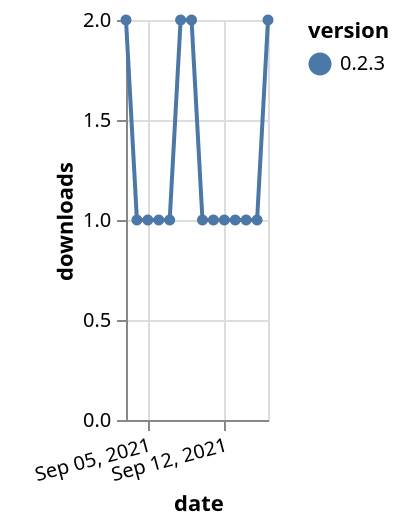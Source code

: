 {"$schema": "https://vega.github.io/schema/vega-lite/v5.json", "description": "A simple bar chart with embedded data.", "data": {"values": [{"date": "2021-09-03", "total": 329, "delta": 2, "version": "0.2.3"}, {"date": "2021-09-04", "total": 330, "delta": 1, "version": "0.2.3"}, {"date": "2021-09-05", "total": 331, "delta": 1, "version": "0.2.3"}, {"date": "2021-09-06", "total": 332, "delta": 1, "version": "0.2.3"}, {"date": "2021-09-07", "total": 333, "delta": 1, "version": "0.2.3"}, {"date": "2021-09-08", "total": 335, "delta": 2, "version": "0.2.3"}, {"date": "2021-09-09", "total": 337, "delta": 2, "version": "0.2.3"}, {"date": "2021-09-10", "total": 338, "delta": 1, "version": "0.2.3"}, {"date": "2021-09-11", "total": 339, "delta": 1, "version": "0.2.3"}, {"date": "2021-09-12", "total": 340, "delta": 1, "version": "0.2.3"}, {"date": "2021-09-13", "total": 341, "delta": 1, "version": "0.2.3"}, {"date": "2021-09-14", "total": 342, "delta": 1, "version": "0.2.3"}, {"date": "2021-09-15", "total": 343, "delta": 1, "version": "0.2.3"}, {"date": "2021-09-16", "total": 345, "delta": 2, "version": "0.2.3"}]}, "width": "container", "mark": {"type": "line", "point": {"filled": true}}, "encoding": {"x": {"field": "date", "type": "temporal", "timeUnit": "yearmonthdate", "title": "date", "axis": {"labelAngle": -15}}, "y": {"field": "delta", "type": "quantitative", "title": "downloads"}, "color": {"field": "version", "type": "nominal"}, "tooltip": {"field": "delta"}}}